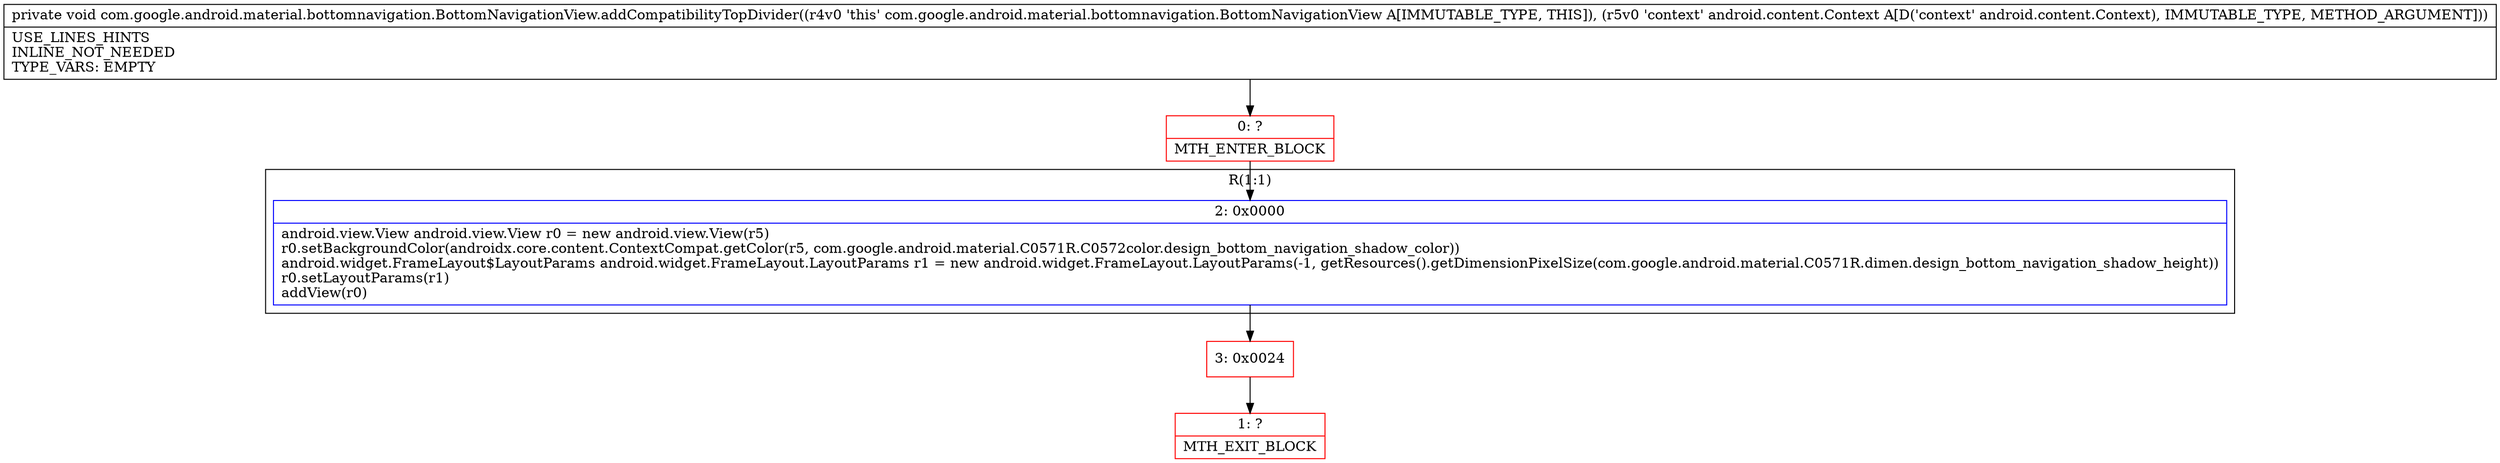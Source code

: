 digraph "CFG forcom.google.android.material.bottomnavigation.BottomNavigationView.addCompatibilityTopDivider(Landroid\/content\/Context;)V" {
subgraph cluster_Region_655438854 {
label = "R(1:1)";
node [shape=record,color=blue];
Node_2 [shape=record,label="{2\:\ 0x0000|android.view.View android.view.View r0 = new android.view.View(r5)\lr0.setBackgroundColor(androidx.core.content.ContextCompat.getColor(r5, com.google.android.material.C0571R.C0572color.design_bottom_navigation_shadow_color))\landroid.widget.FrameLayout$LayoutParams android.widget.FrameLayout.LayoutParams r1 = new android.widget.FrameLayout.LayoutParams(\-1, getResources().getDimensionPixelSize(com.google.android.material.C0571R.dimen.design_bottom_navigation_shadow_height))\lr0.setLayoutParams(r1)\laddView(r0)\l}"];
}
Node_0 [shape=record,color=red,label="{0\:\ ?|MTH_ENTER_BLOCK\l}"];
Node_3 [shape=record,color=red,label="{3\:\ 0x0024}"];
Node_1 [shape=record,color=red,label="{1\:\ ?|MTH_EXIT_BLOCK\l}"];
MethodNode[shape=record,label="{private void com.google.android.material.bottomnavigation.BottomNavigationView.addCompatibilityTopDivider((r4v0 'this' com.google.android.material.bottomnavigation.BottomNavigationView A[IMMUTABLE_TYPE, THIS]), (r5v0 'context' android.content.Context A[D('context' android.content.Context), IMMUTABLE_TYPE, METHOD_ARGUMENT]))  | USE_LINES_HINTS\lINLINE_NOT_NEEDED\lTYPE_VARS: EMPTY\l}"];
MethodNode -> Node_0;Node_2 -> Node_3;
Node_0 -> Node_2;
Node_3 -> Node_1;
}

